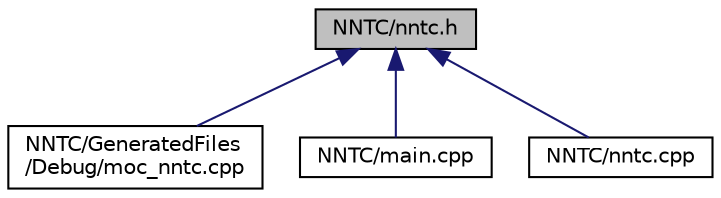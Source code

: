 digraph "NNTC/nntc.h"
{
  edge [fontname="Helvetica",fontsize="10",labelfontname="Helvetica",labelfontsize="10"];
  node [fontname="Helvetica",fontsize="10",shape=record];
  Node9 [label="NNTC/nntc.h",height=0.2,width=0.4,color="black", fillcolor="grey75", style="filled", fontcolor="black"];
  Node9 -> Node10 [dir="back",color="midnightblue",fontsize="10",style="solid",fontname="Helvetica"];
  Node10 [label="NNTC/GeneratedFiles\l/Debug/moc_nntc.cpp",height=0.2,width=0.4,color="black", fillcolor="white", style="filled",URL="$moc__nntc_8cpp.html"];
  Node9 -> Node11 [dir="back",color="midnightblue",fontsize="10",style="solid",fontname="Helvetica"];
  Node11 [label="NNTC/main.cpp",height=0.2,width=0.4,color="black", fillcolor="white", style="filled",URL="$main_8cpp.html"];
  Node9 -> Node12 [dir="back",color="midnightblue",fontsize="10",style="solid",fontname="Helvetica"];
  Node12 [label="NNTC/nntc.cpp",height=0.2,width=0.4,color="black", fillcolor="white", style="filled",URL="$nntc_8cpp.html"];
}
